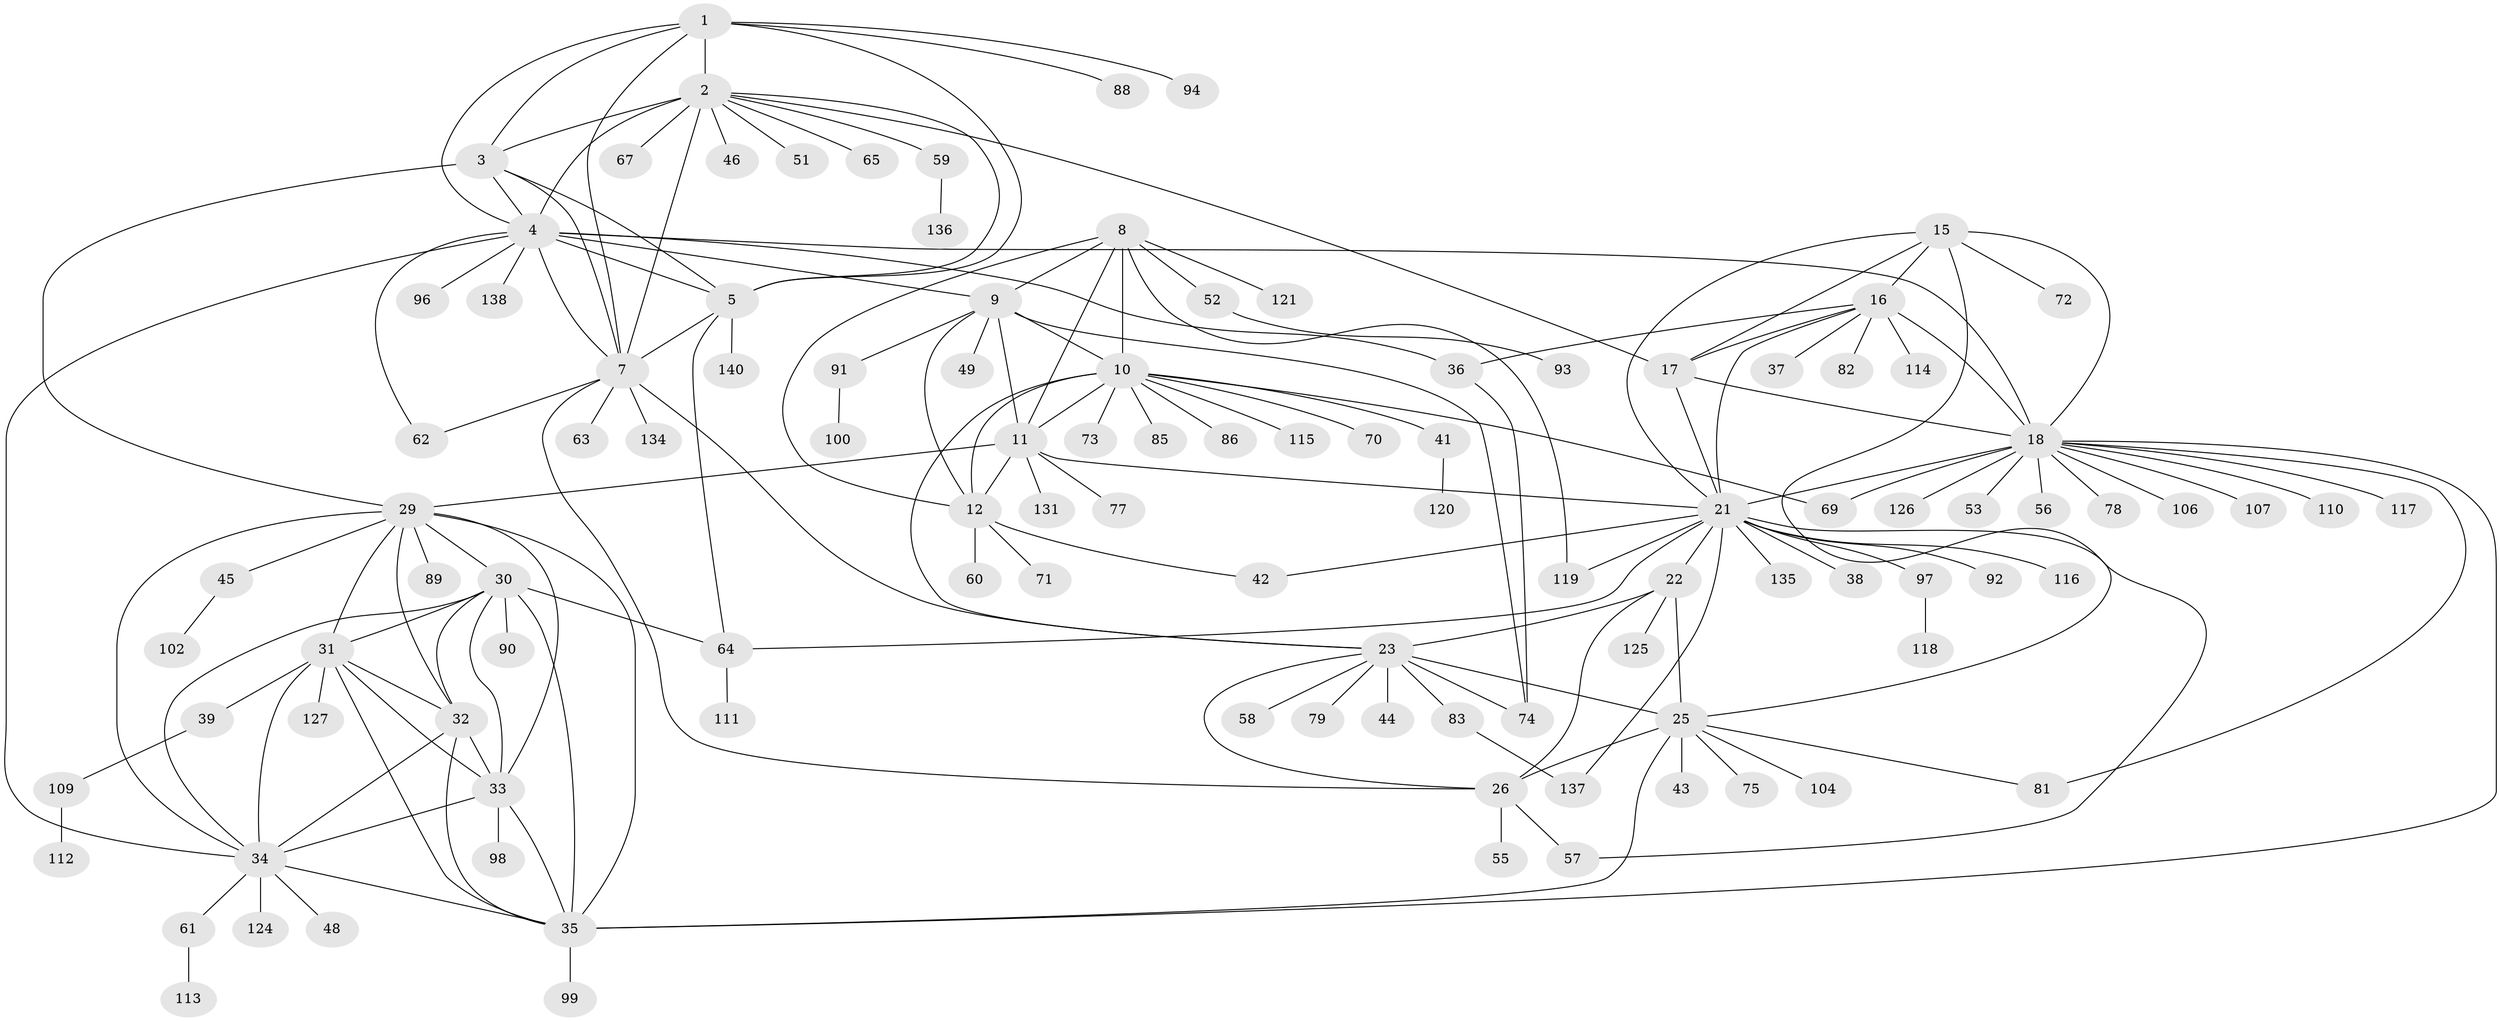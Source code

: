 // original degree distribution, {8: 0.03571428571428571, 9: 0.05714285714285714, 7: 0.03571428571428571, 13: 0.007142857142857143, 10: 0.04285714285714286, 11: 0.03571428571428571, 12: 0.014285714285714285, 6: 0.014285714285714285, 18: 0.007142857142857143, 3: 0.02857142857142857, 1: 0.5214285714285715, 2: 0.19285714285714287, 4: 0.007142857142857143}
// Generated by graph-tools (version 1.1) at 2025/42/03/06/25 10:42:07]
// undirected, 109 vertices, 170 edges
graph export_dot {
graph [start="1"]
  node [color=gray90,style=filled];
  1;
  2 [super="+6"];
  3 [super="+133"];
  4 [super="+103"];
  5 [super="+66"];
  7 [super="+40"];
  8 [super="+68"];
  9 [super="+14"];
  10 [super="+13"];
  11 [super="+76"];
  12 [super="+128"];
  15 [super="+54"];
  16 [super="+19"];
  17;
  18 [super="+20"];
  21 [super="+139"];
  22 [super="+47"];
  23 [super="+24"];
  25 [super="+28"];
  26 [super="+27"];
  29 [super="+87"];
  30 [super="+108"];
  31;
  32;
  33 [super="+50"];
  34 [super="+122"];
  35 [super="+84"];
  36 [super="+105"];
  37;
  38;
  39;
  41 [super="+80"];
  42;
  43;
  44 [super="+101"];
  45;
  46;
  48;
  49;
  51;
  52;
  53;
  55;
  56;
  57;
  58;
  59;
  60;
  61;
  62;
  63;
  64 [super="+95"];
  65 [super="+130"];
  67;
  69;
  70;
  71;
  72 [super="+132"];
  73;
  74 [super="+129"];
  75;
  77;
  78;
  79;
  81;
  82;
  83;
  85;
  86;
  88;
  89;
  90;
  91;
  92;
  93;
  94;
  96;
  97;
  98;
  99;
  100;
  102;
  104;
  106;
  107;
  109;
  110;
  111;
  112;
  113;
  114;
  115;
  116;
  117;
  118 [super="+123"];
  119;
  120;
  121;
  124;
  125;
  126;
  127;
  131;
  134;
  135;
  136;
  137;
  138;
  140;
  1 -- 2 [weight=2];
  1 -- 3;
  1 -- 4;
  1 -- 5;
  1 -- 7;
  1 -- 88;
  1 -- 94;
  2 -- 3 [weight=2];
  2 -- 4 [weight=2];
  2 -- 5 [weight=2];
  2 -- 7 [weight=2];
  2 -- 17;
  2 -- 51;
  2 -- 67;
  2 -- 65;
  2 -- 46;
  2 -- 59;
  3 -- 4;
  3 -- 5;
  3 -- 7;
  3 -- 29;
  4 -- 5;
  4 -- 7;
  4 -- 34;
  4 -- 36;
  4 -- 62;
  4 -- 96;
  4 -- 138;
  4 -- 9;
  4 -- 18;
  5 -- 7;
  5 -- 140;
  5 -- 64;
  7 -- 26;
  7 -- 63;
  7 -- 134;
  7 -- 62;
  7 -- 23;
  8 -- 9 [weight=2];
  8 -- 10 [weight=2];
  8 -- 11;
  8 -- 12;
  8 -- 52;
  8 -- 119;
  8 -- 121;
  9 -- 10 [weight=4];
  9 -- 11 [weight=2];
  9 -- 12 [weight=2];
  9 -- 49;
  9 -- 74;
  9 -- 91;
  10 -- 11 [weight=2];
  10 -- 12 [weight=2];
  10 -- 41;
  10 -- 73;
  10 -- 86;
  10 -- 69;
  10 -- 70;
  10 -- 115;
  10 -- 85;
  10 -- 23;
  11 -- 12;
  11 -- 21;
  11 -- 29;
  11 -- 77;
  11 -- 131;
  12 -- 42;
  12 -- 60;
  12 -- 71;
  15 -- 16 [weight=2];
  15 -- 17;
  15 -- 18 [weight=2];
  15 -- 21;
  15 -- 25;
  15 -- 72;
  16 -- 17 [weight=2];
  16 -- 18 [weight=4];
  16 -- 21 [weight=2];
  16 -- 36;
  16 -- 37;
  16 -- 82;
  16 -- 114;
  17 -- 18 [weight=2];
  17 -- 21;
  18 -- 21 [weight=2];
  18 -- 35;
  18 -- 53;
  18 -- 78;
  18 -- 81;
  18 -- 107;
  18 -- 110;
  18 -- 69;
  18 -- 106;
  18 -- 117;
  18 -- 56;
  18 -- 126;
  21 -- 38;
  21 -- 42;
  21 -- 57;
  21 -- 64;
  21 -- 92;
  21 -- 97;
  21 -- 116;
  21 -- 119;
  21 -- 135;
  21 -- 137;
  21 -- 22;
  22 -- 23 [weight=2];
  22 -- 25 [weight=2];
  22 -- 26 [weight=2];
  22 -- 125;
  23 -- 25 [weight=4];
  23 -- 26 [weight=4];
  23 -- 44;
  23 -- 74;
  23 -- 83;
  23 -- 58;
  23 -- 79;
  25 -- 26 [weight=4];
  25 -- 43;
  25 -- 75;
  25 -- 81;
  25 -- 104;
  25 -- 35;
  26 -- 55;
  26 -- 57;
  29 -- 30;
  29 -- 31;
  29 -- 32;
  29 -- 33;
  29 -- 34;
  29 -- 35;
  29 -- 45;
  29 -- 89;
  30 -- 31;
  30 -- 32;
  30 -- 33;
  30 -- 34;
  30 -- 35;
  30 -- 64;
  30 -- 90;
  31 -- 32;
  31 -- 33;
  31 -- 34;
  31 -- 35;
  31 -- 39;
  31 -- 127;
  32 -- 33;
  32 -- 34;
  32 -- 35;
  33 -- 34;
  33 -- 35;
  33 -- 98;
  34 -- 35;
  34 -- 48;
  34 -- 61;
  34 -- 124;
  35 -- 99;
  36 -- 74;
  39 -- 109;
  41 -- 120;
  45 -- 102;
  52 -- 93;
  59 -- 136;
  61 -- 113;
  64 -- 111;
  83 -- 137;
  91 -- 100;
  97 -- 118;
  109 -- 112;
}
